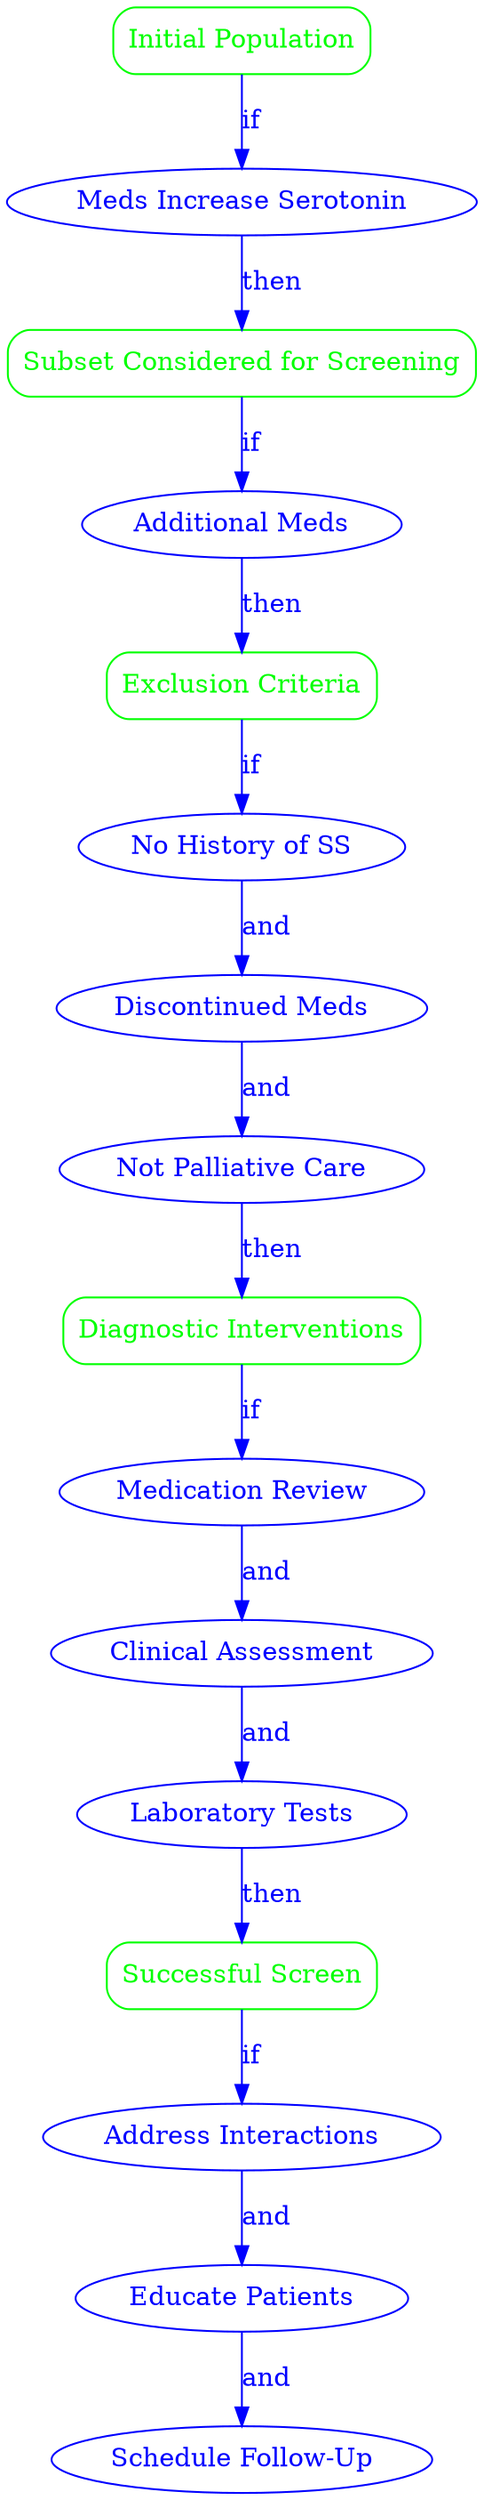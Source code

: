 digraph ClinicalProtocol {
    rankdir=TB;

    // Population Nodes
    InitialPop [label="Initial Population" shape=box style=rounded color=green fontcolor=green comment="The initial population includes all patients who are currently prescribed medications known to increase serotonin levels."];
    ScreeningSubset [label="Subset Considered for Screening" shape=box style=rounded color=green fontcolor=green comment="Subset includes patients on additional medications that may interact to increase the risk of serotonin syndrome."];
    ExclusionCriteria [label="Exclusion Criteria" shape=box style=rounded color=green fontcolor=green comment="Patients excluded if they have a history of serotonin syndrome, discontinued medications, or are under palliative care."];
    DiagnosticInterventions [label="Diagnostic Interventions" shape=box style=rounded color=green fontcolor=green comment="Diagnostic interventions include medication review, clinical assessment, and laboratory tests."];
    SuccessfulScreen [label="Successful Screen" shape=box style=rounded color=green fontcolor=green comment="A screen is successful if drug interactions are addressed, patients are educated, and follow-up is scheduled."];

    // Criterion Nodes
    MedsIncreaseSerotonin [label="Meds Increase Serotonin" shape=ellipse color=blue fontcolor=blue comment="Patients prescribed medications known to increase serotonin levels."];
    AdditionalMeds [label="Additional Meds" shape=ellipse color=blue fontcolor=blue comment="Patients on additional medications that may interact to increase the risk of serotonin syndrome."];
    NoHistorySS [label="No History of SS" shape=ellipse color=blue fontcolor=blue comment="Patients with no documented history of serotonin syndrome."];
    DiscontinuedMeds [label="Discontinued Meds" shape=ellipse color=blue fontcolor=blue comment="Patients who have discontinued all serotonergic medications for at least 5 half-lives."];
    NotPalliativeCare [label="Not Palliative Care" shape=ellipse color=blue fontcolor=blue comment="Patients not under palliative care."];
    MedReview [label="Medication Review" shape=ellipse color=blue fontcolor=blue comment="Comprehensive medication review to identify potential drug interactions."];
    ClinicalAssessment [label="Clinical Assessment" shape=ellipse color=blue fontcolor=blue comment="Clinical assessment for symptoms of serotonin syndrome."];
    LabTests [label="Laboratory Tests" shape=ellipse color=blue fontcolor=blue comment="Laboratory tests to rule out other causes of symptoms."];
    AddressInteractions [label="Address Interactions" shape=ellipse color=blue fontcolor=blue comment="Potential drug interactions are identified and addressed."];
    EducatePatients [label="Educate Patients" shape=ellipse color=blue fontcolor=blue comment="Patients are educated about the signs and symptoms of serotonin syndrome."];
    ScheduleFollowUp [label="Schedule Follow-Up" shape=ellipse color=blue fontcolor=blue comment="Follow-up appointments are scheduled."];

    // Edges
    InitialPop -> MedsIncreaseSerotonin [label="if" color=blue fontcolor=blue];
    MedsIncreaseSerotonin -> ScreeningSubset [label="then" color=blue fontcolor=blue];
    ScreeningSubset -> AdditionalMeds [label="if" color=blue fontcolor=blue];
    AdditionalMeds -> ExclusionCriteria [label="then" color=blue fontcolor=blue];
    ExclusionCriteria -> NoHistorySS [label="if" color=blue fontcolor=blue];
    NoHistorySS -> DiscontinuedMeds [label="and" color=blue fontcolor=blue];
    DiscontinuedMeds -> NotPalliativeCare [label="and" color=blue fontcolor=blue];
    NotPalliativeCare -> DiagnosticInterventions [label="then" color=blue fontcolor=blue];
    DiagnosticInterventions -> MedReview [label="if" color=blue fontcolor=blue];
    MedReview -> ClinicalAssessment [label="and" color=blue fontcolor=blue];
    ClinicalAssessment -> LabTests [label="and" color=blue fontcolor=blue];
    LabTests -> SuccessfulScreen [label="then" color=blue fontcolor=blue];
    SuccessfulScreen -> AddressInteractions [label="if" color=blue fontcolor=blue];
    AddressInteractions -> EducatePatients [label="and" color=blue fontcolor=blue];
    EducatePatients -> ScheduleFollowUp [label="and" color=blue fontcolor=blue];
}